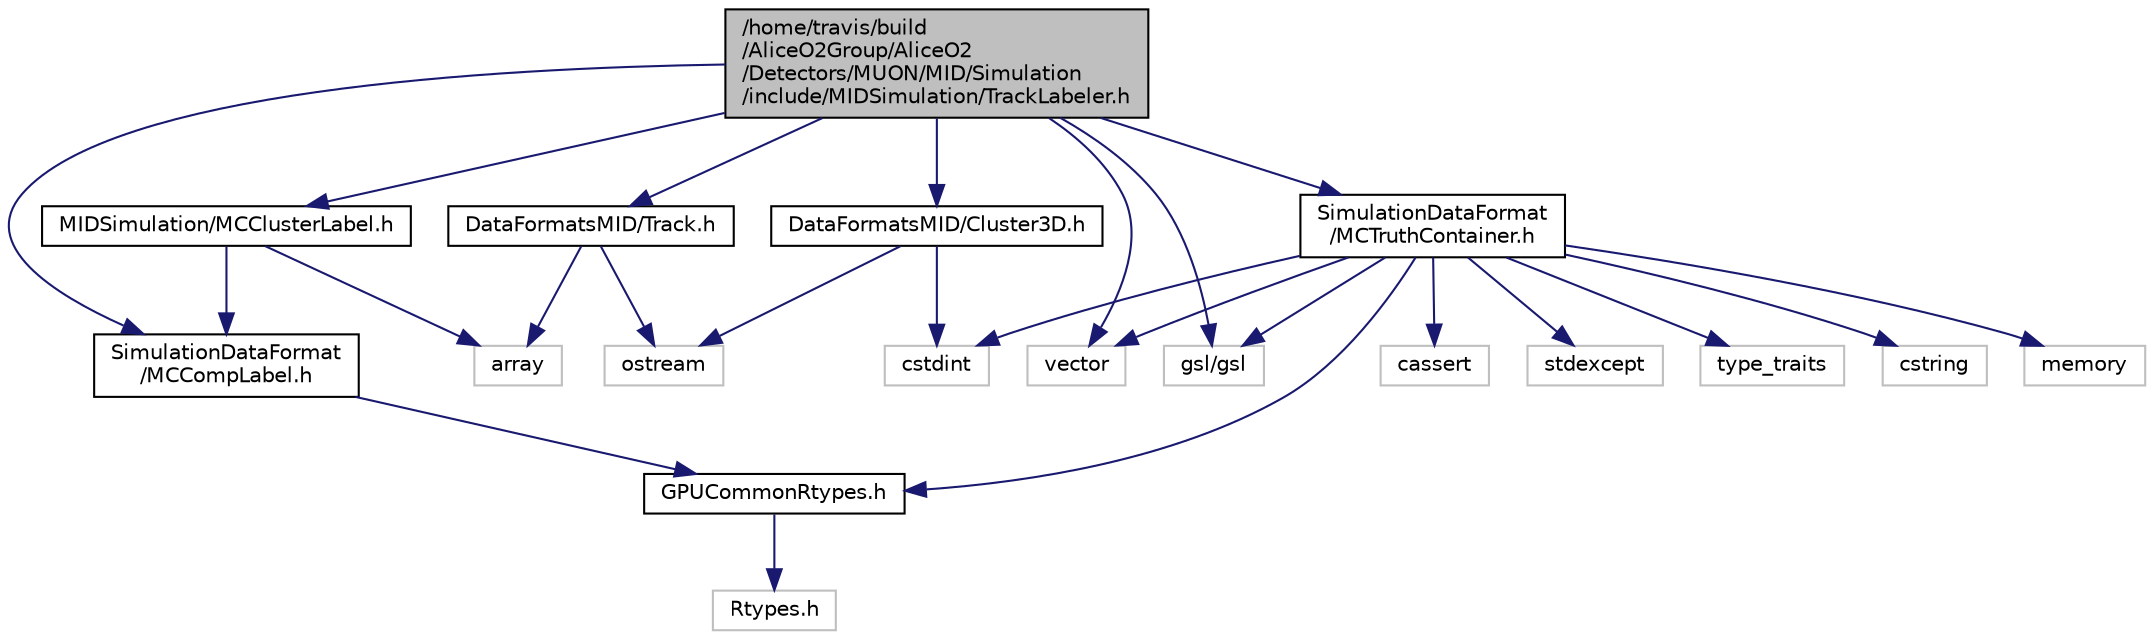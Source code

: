 digraph "/home/travis/build/AliceO2Group/AliceO2/Detectors/MUON/MID/Simulation/include/MIDSimulation/TrackLabeler.h"
{
 // INTERACTIVE_SVG=YES
  bgcolor="transparent";
  edge [fontname="Helvetica",fontsize="10",labelfontname="Helvetica",labelfontsize="10"];
  node [fontname="Helvetica",fontsize="10",shape=record];
  Node0 [label="/home/travis/build\l/AliceO2Group/AliceO2\l/Detectors/MUON/MID/Simulation\l/include/MIDSimulation/TrackLabeler.h",height=0.2,width=0.4,color="black", fillcolor="grey75", style="filled", fontcolor="black"];
  Node0 -> Node1 [color="midnightblue",fontsize="10",style="solid",fontname="Helvetica"];
  Node1 [label="vector",height=0.2,width=0.4,color="grey75"];
  Node0 -> Node2 [color="midnightblue",fontsize="10",style="solid",fontname="Helvetica"];
  Node2 [label="gsl/gsl",height=0.2,width=0.4,color="grey75"];
  Node0 -> Node3 [color="midnightblue",fontsize="10",style="solid",fontname="Helvetica"];
  Node3 [label="SimulationDataFormat\l/MCTruthContainer.h",height=0.2,width=0.4,color="black",URL="$db/d14/MCTruthContainer_8h.html",tooltip="Definition of a container to keep Monte Carlo truth external to simulation objects. "];
  Node3 -> Node4 [color="midnightblue",fontsize="10",style="solid",fontname="Helvetica"];
  Node4 [label="GPUCommonRtypes.h",height=0.2,width=0.4,color="black",URL="$d2/d45/GPUCommonRtypes_8h.html"];
  Node4 -> Node5 [color="midnightblue",fontsize="10",style="solid",fontname="Helvetica"];
  Node5 [label="Rtypes.h",height=0.2,width=0.4,color="grey75"];
  Node3 -> Node6 [color="midnightblue",fontsize="10",style="solid",fontname="Helvetica"];
  Node6 [label="cstdint",height=0.2,width=0.4,color="grey75"];
  Node3 -> Node7 [color="midnightblue",fontsize="10",style="solid",fontname="Helvetica"];
  Node7 [label="cassert",height=0.2,width=0.4,color="grey75"];
  Node3 -> Node8 [color="midnightblue",fontsize="10",style="solid",fontname="Helvetica"];
  Node8 [label="stdexcept",height=0.2,width=0.4,color="grey75"];
  Node3 -> Node2 [color="midnightblue",fontsize="10",style="solid",fontname="Helvetica"];
  Node3 -> Node9 [color="midnightblue",fontsize="10",style="solid",fontname="Helvetica"];
  Node9 [label="type_traits",height=0.2,width=0.4,color="grey75"];
  Node3 -> Node10 [color="midnightblue",fontsize="10",style="solid",fontname="Helvetica"];
  Node10 [label="cstring",height=0.2,width=0.4,color="grey75"];
  Node3 -> Node11 [color="midnightblue",fontsize="10",style="solid",fontname="Helvetica"];
  Node11 [label="memory",height=0.2,width=0.4,color="grey75"];
  Node3 -> Node1 [color="midnightblue",fontsize="10",style="solid",fontname="Helvetica"];
  Node0 -> Node12 [color="midnightblue",fontsize="10",style="solid",fontname="Helvetica"];
  Node12 [label="SimulationDataFormat\l/MCCompLabel.h",height=0.2,width=0.4,color="black",URL="$d7/dcd/MCCompLabel_8h.html"];
  Node12 -> Node4 [color="midnightblue",fontsize="10",style="solid",fontname="Helvetica"];
  Node0 -> Node13 [color="midnightblue",fontsize="10",style="solid",fontname="Helvetica"];
  Node13 [label="DataFormatsMID/Track.h",height=0.2,width=0.4,color="black",URL="$d4/d54/DataFormats_2Detectors_2MUON_2MID_2include_2DataFormatsMID_2Track_8h.html",tooltip="Reconstructed MID track. "];
  Node13 -> Node14 [color="midnightblue",fontsize="10",style="solid",fontname="Helvetica"];
  Node14 [label="array",height=0.2,width=0.4,color="grey75"];
  Node13 -> Node15 [color="midnightblue",fontsize="10",style="solid",fontname="Helvetica"];
  Node15 [label="ostream",height=0.2,width=0.4,color="grey75"];
  Node0 -> Node16 [color="midnightblue",fontsize="10",style="solid",fontname="Helvetica"];
  Node16 [label="DataFormatsMID/Cluster3D.h",height=0.2,width=0.4,color="black",URL="$d0/daa/Cluster3D_8h.html",tooltip="Reconstructed MID cluster (global coordinates) "];
  Node16 -> Node15 [color="midnightblue",fontsize="10",style="solid",fontname="Helvetica"];
  Node16 -> Node6 [color="midnightblue",fontsize="10",style="solid",fontname="Helvetica"];
  Node0 -> Node17 [color="midnightblue",fontsize="10",style="solid",fontname="Helvetica"];
  Node17 [label="MIDSimulation/MCClusterLabel.h",height=0.2,width=0.4,color="black",URL="$d3/db3/MCClusterLabel_8h.html",tooltip="Label for MID clusters. "];
  Node17 -> Node14 [color="midnightblue",fontsize="10",style="solid",fontname="Helvetica"];
  Node17 -> Node12 [color="midnightblue",fontsize="10",style="solid",fontname="Helvetica"];
}
